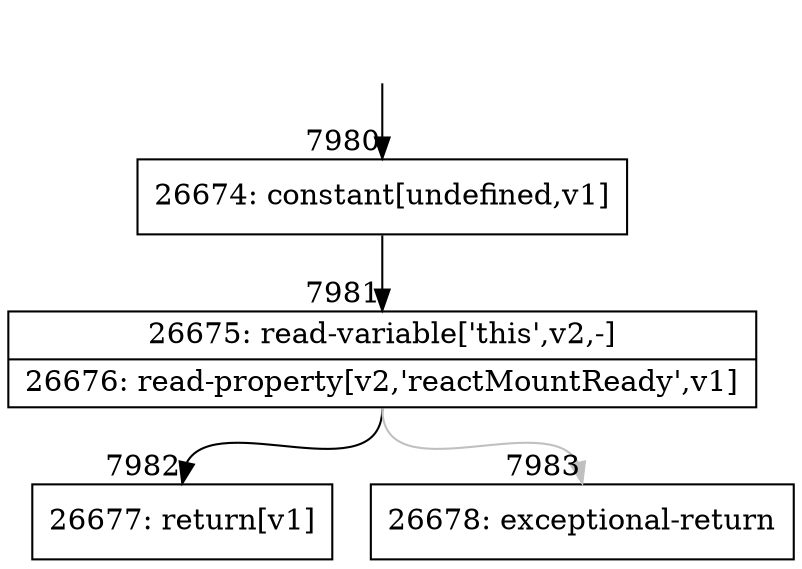 digraph {
rankdir="TD"
BB_entry577[shape=none,label=""];
BB_entry577 -> BB7980 [tailport=s, headport=n, headlabel="    7980"]
BB7980 [shape=record label="{26674: constant[undefined,v1]}" ] 
BB7980 -> BB7981 [tailport=s, headport=n, headlabel="      7981"]
BB7981 [shape=record label="{26675: read-variable['this',v2,-]|26676: read-property[v2,'reactMountReady',v1]}" ] 
BB7981 -> BB7982 [tailport=s, headport=n, headlabel="      7982"]
BB7981 -> BB7983 [tailport=s, headport=n, color=gray, headlabel="      7983"]
BB7982 [shape=record label="{26677: return[v1]}" ] 
BB7983 [shape=record label="{26678: exceptional-return}" ] 
//#$~ 14027
}

